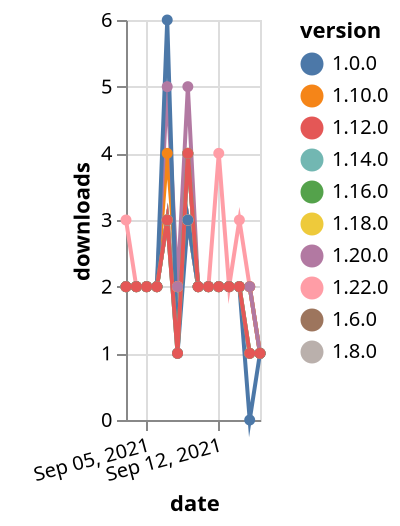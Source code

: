 {"$schema": "https://vega.github.io/schema/vega-lite/v5.json", "description": "A simple bar chart with embedded data.", "data": {"values": [{"date": "2021-09-03", "total": 2644, "delta": 2, "version": "1.6.0"}, {"date": "2021-09-04", "total": 2646, "delta": 2, "version": "1.6.0"}, {"date": "2021-09-05", "total": 2648, "delta": 2, "version": "1.6.0"}, {"date": "2021-09-06", "total": 2650, "delta": 2, "version": "1.6.0"}, {"date": "2021-09-07", "total": 2653, "delta": 3, "version": "1.6.0"}, {"date": "2021-09-08", "total": 2655, "delta": 2, "version": "1.6.0"}, {"date": "2021-09-09", "total": 2658, "delta": 3, "version": "1.6.0"}, {"date": "2021-09-10", "total": 2660, "delta": 2, "version": "1.6.0"}, {"date": "2021-09-11", "total": 2662, "delta": 2, "version": "1.6.0"}, {"date": "2021-09-12", "total": 2664, "delta": 2, "version": "1.6.0"}, {"date": "2021-09-13", "total": 2666, "delta": 2, "version": "1.6.0"}, {"date": "2021-09-14", "total": 2668, "delta": 2, "version": "1.6.0"}, {"date": "2021-09-15", "total": 2670, "delta": 2, "version": "1.6.0"}, {"date": "2021-09-16", "total": 2671, "delta": 1, "version": "1.6.0"}, {"date": "2021-09-03", "total": 1009, "delta": 2, "version": "1.18.0"}, {"date": "2021-09-04", "total": 1011, "delta": 2, "version": "1.18.0"}, {"date": "2021-09-05", "total": 1013, "delta": 2, "version": "1.18.0"}, {"date": "2021-09-06", "total": 1015, "delta": 2, "version": "1.18.0"}, {"date": "2021-09-07", "total": 1018, "delta": 3, "version": "1.18.0"}, {"date": "2021-09-08", "total": 1020, "delta": 2, "version": "1.18.0"}, {"date": "2021-09-09", "total": 1023, "delta": 3, "version": "1.18.0"}, {"date": "2021-09-10", "total": 1025, "delta": 2, "version": "1.18.0"}, {"date": "2021-09-11", "total": 1027, "delta": 2, "version": "1.18.0"}, {"date": "2021-09-12", "total": 1029, "delta": 2, "version": "1.18.0"}, {"date": "2021-09-13", "total": 1031, "delta": 2, "version": "1.18.0"}, {"date": "2021-09-14", "total": 1033, "delta": 2, "version": "1.18.0"}, {"date": "2021-09-15", "total": 1034, "delta": 1, "version": "1.18.0"}, {"date": "2021-09-16", "total": 1035, "delta": 1, "version": "1.18.0"}, {"date": "2021-09-03", "total": 221, "delta": 3, "version": "1.22.0"}, {"date": "2021-09-04", "total": 223, "delta": 2, "version": "1.22.0"}, {"date": "2021-09-05", "total": 225, "delta": 2, "version": "1.22.0"}, {"date": "2021-09-06", "total": 227, "delta": 2, "version": "1.22.0"}, {"date": "2021-09-07", "total": 230, "delta": 3, "version": "1.22.0"}, {"date": "2021-09-08", "total": 232, "delta": 2, "version": "1.22.0"}, {"date": "2021-09-09", "total": 235, "delta": 3, "version": "1.22.0"}, {"date": "2021-09-10", "total": 237, "delta": 2, "version": "1.22.0"}, {"date": "2021-09-11", "total": 239, "delta": 2, "version": "1.22.0"}, {"date": "2021-09-12", "total": 243, "delta": 4, "version": "1.22.0"}, {"date": "2021-09-13", "total": 245, "delta": 2, "version": "1.22.0"}, {"date": "2021-09-14", "total": 248, "delta": 3, "version": "1.22.0"}, {"date": "2021-09-15", "total": 250, "delta": 2, "version": "1.22.0"}, {"date": "2021-09-16", "total": 251, "delta": 1, "version": "1.22.0"}, {"date": "2021-09-03", "total": 2628, "delta": 2, "version": "1.8.0"}, {"date": "2021-09-04", "total": 2630, "delta": 2, "version": "1.8.0"}, {"date": "2021-09-05", "total": 2632, "delta": 2, "version": "1.8.0"}, {"date": "2021-09-06", "total": 2634, "delta": 2, "version": "1.8.0"}, {"date": "2021-09-07", "total": 2637, "delta": 3, "version": "1.8.0"}, {"date": "2021-09-08", "total": 2639, "delta": 2, "version": "1.8.0"}, {"date": "2021-09-09", "total": 2642, "delta": 3, "version": "1.8.0"}, {"date": "2021-09-10", "total": 2644, "delta": 2, "version": "1.8.0"}, {"date": "2021-09-11", "total": 2646, "delta": 2, "version": "1.8.0"}, {"date": "2021-09-12", "total": 2648, "delta": 2, "version": "1.8.0"}, {"date": "2021-09-13", "total": 2650, "delta": 2, "version": "1.8.0"}, {"date": "2021-09-14", "total": 2652, "delta": 2, "version": "1.8.0"}, {"date": "2021-09-15", "total": 2654, "delta": 2, "version": "1.8.0"}, {"date": "2021-09-16", "total": 2655, "delta": 1, "version": "1.8.0"}, {"date": "2021-09-03", "total": 2515, "delta": 2, "version": "1.10.0"}, {"date": "2021-09-04", "total": 2517, "delta": 2, "version": "1.10.0"}, {"date": "2021-09-05", "total": 2519, "delta": 2, "version": "1.10.0"}, {"date": "2021-09-06", "total": 2521, "delta": 2, "version": "1.10.0"}, {"date": "2021-09-07", "total": 2525, "delta": 4, "version": "1.10.0"}, {"date": "2021-09-08", "total": 2527, "delta": 2, "version": "1.10.0"}, {"date": "2021-09-09", "total": 2531, "delta": 4, "version": "1.10.0"}, {"date": "2021-09-10", "total": 2533, "delta": 2, "version": "1.10.0"}, {"date": "2021-09-11", "total": 2535, "delta": 2, "version": "1.10.0"}, {"date": "2021-09-12", "total": 2537, "delta": 2, "version": "1.10.0"}, {"date": "2021-09-13", "total": 2539, "delta": 2, "version": "1.10.0"}, {"date": "2021-09-14", "total": 2541, "delta": 2, "version": "1.10.0"}, {"date": "2021-09-15", "total": 2543, "delta": 2, "version": "1.10.0"}, {"date": "2021-09-16", "total": 2544, "delta": 1, "version": "1.10.0"}, {"date": "2021-09-03", "total": 755, "delta": 2, "version": "1.20.0"}, {"date": "2021-09-04", "total": 757, "delta": 2, "version": "1.20.0"}, {"date": "2021-09-05", "total": 759, "delta": 2, "version": "1.20.0"}, {"date": "2021-09-06", "total": 761, "delta": 2, "version": "1.20.0"}, {"date": "2021-09-07", "total": 766, "delta": 5, "version": "1.20.0"}, {"date": "2021-09-08", "total": 768, "delta": 2, "version": "1.20.0"}, {"date": "2021-09-09", "total": 773, "delta": 5, "version": "1.20.0"}, {"date": "2021-09-10", "total": 775, "delta": 2, "version": "1.20.0"}, {"date": "2021-09-11", "total": 777, "delta": 2, "version": "1.20.0"}, {"date": "2021-09-12", "total": 779, "delta": 2, "version": "1.20.0"}, {"date": "2021-09-13", "total": 781, "delta": 2, "version": "1.20.0"}, {"date": "2021-09-14", "total": 783, "delta": 2, "version": "1.20.0"}, {"date": "2021-09-15", "total": 785, "delta": 2, "version": "1.20.0"}, {"date": "2021-09-16", "total": 786, "delta": 1, "version": "1.20.0"}, {"date": "2021-09-03", "total": 4216, "delta": 2, "version": "1.0.0"}, {"date": "2021-09-04", "total": 4218, "delta": 2, "version": "1.0.0"}, {"date": "2021-09-05", "total": 4220, "delta": 2, "version": "1.0.0"}, {"date": "2021-09-06", "total": 4222, "delta": 2, "version": "1.0.0"}, {"date": "2021-09-07", "total": 4228, "delta": 6, "version": "1.0.0"}, {"date": "2021-09-08", "total": 4229, "delta": 1, "version": "1.0.0"}, {"date": "2021-09-09", "total": 4232, "delta": 3, "version": "1.0.0"}, {"date": "2021-09-10", "total": 4234, "delta": 2, "version": "1.0.0"}, {"date": "2021-09-11", "total": 4236, "delta": 2, "version": "1.0.0"}, {"date": "2021-09-12", "total": 4238, "delta": 2, "version": "1.0.0"}, {"date": "2021-09-13", "total": 4240, "delta": 2, "version": "1.0.0"}, {"date": "2021-09-14", "total": 4242, "delta": 2, "version": "1.0.0"}, {"date": "2021-09-15", "total": 4242, "delta": 0, "version": "1.0.0"}, {"date": "2021-09-16", "total": 4243, "delta": 1, "version": "1.0.0"}, {"date": "2021-09-03", "total": 1454, "delta": 2, "version": "1.16.0"}, {"date": "2021-09-04", "total": 1456, "delta": 2, "version": "1.16.0"}, {"date": "2021-09-05", "total": 1458, "delta": 2, "version": "1.16.0"}, {"date": "2021-09-06", "total": 1460, "delta": 2, "version": "1.16.0"}, {"date": "2021-09-07", "total": 1463, "delta": 3, "version": "1.16.0"}, {"date": "2021-09-08", "total": 1464, "delta": 1, "version": "1.16.0"}, {"date": "2021-09-09", "total": 1468, "delta": 4, "version": "1.16.0"}, {"date": "2021-09-10", "total": 1470, "delta": 2, "version": "1.16.0"}, {"date": "2021-09-11", "total": 1472, "delta": 2, "version": "1.16.0"}, {"date": "2021-09-12", "total": 1474, "delta": 2, "version": "1.16.0"}, {"date": "2021-09-13", "total": 1476, "delta": 2, "version": "1.16.0"}, {"date": "2021-09-14", "total": 1478, "delta": 2, "version": "1.16.0"}, {"date": "2021-09-15", "total": 1479, "delta": 1, "version": "1.16.0"}, {"date": "2021-09-16", "total": 1480, "delta": 1, "version": "1.16.0"}, {"date": "2021-09-03", "total": 1609, "delta": 2, "version": "1.14.0"}, {"date": "2021-09-04", "total": 1611, "delta": 2, "version": "1.14.0"}, {"date": "2021-09-05", "total": 1613, "delta": 2, "version": "1.14.0"}, {"date": "2021-09-06", "total": 1615, "delta": 2, "version": "1.14.0"}, {"date": "2021-09-07", "total": 1618, "delta": 3, "version": "1.14.0"}, {"date": "2021-09-08", "total": 1619, "delta": 1, "version": "1.14.0"}, {"date": "2021-09-09", "total": 1623, "delta": 4, "version": "1.14.0"}, {"date": "2021-09-10", "total": 1625, "delta": 2, "version": "1.14.0"}, {"date": "2021-09-11", "total": 1627, "delta": 2, "version": "1.14.0"}, {"date": "2021-09-12", "total": 1629, "delta": 2, "version": "1.14.0"}, {"date": "2021-09-13", "total": 1631, "delta": 2, "version": "1.14.0"}, {"date": "2021-09-14", "total": 1633, "delta": 2, "version": "1.14.0"}, {"date": "2021-09-15", "total": 1634, "delta": 1, "version": "1.14.0"}, {"date": "2021-09-16", "total": 1635, "delta": 1, "version": "1.14.0"}, {"date": "2021-09-03", "total": 2035, "delta": 2, "version": "1.12.0"}, {"date": "2021-09-04", "total": 2037, "delta": 2, "version": "1.12.0"}, {"date": "2021-09-05", "total": 2039, "delta": 2, "version": "1.12.0"}, {"date": "2021-09-06", "total": 2041, "delta": 2, "version": "1.12.0"}, {"date": "2021-09-07", "total": 2044, "delta": 3, "version": "1.12.0"}, {"date": "2021-09-08", "total": 2045, "delta": 1, "version": "1.12.0"}, {"date": "2021-09-09", "total": 2049, "delta": 4, "version": "1.12.0"}, {"date": "2021-09-10", "total": 2051, "delta": 2, "version": "1.12.0"}, {"date": "2021-09-11", "total": 2053, "delta": 2, "version": "1.12.0"}, {"date": "2021-09-12", "total": 2055, "delta": 2, "version": "1.12.0"}, {"date": "2021-09-13", "total": 2057, "delta": 2, "version": "1.12.0"}, {"date": "2021-09-14", "total": 2059, "delta": 2, "version": "1.12.0"}, {"date": "2021-09-15", "total": 2060, "delta": 1, "version": "1.12.0"}, {"date": "2021-09-16", "total": 2061, "delta": 1, "version": "1.12.0"}]}, "width": "container", "mark": {"type": "line", "point": {"filled": true}}, "encoding": {"x": {"field": "date", "type": "temporal", "timeUnit": "yearmonthdate", "title": "date", "axis": {"labelAngle": -15}}, "y": {"field": "delta", "type": "quantitative", "title": "downloads"}, "color": {"field": "version", "type": "nominal"}, "tooltip": {"field": "delta"}}}